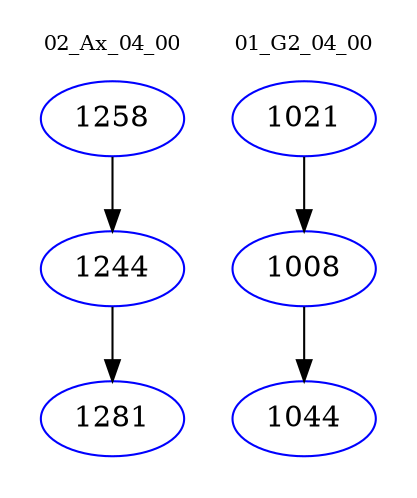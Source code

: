 digraph{
subgraph cluster_0 {
color = white
label = "02_Ax_04_00";
fontsize=10;
T0_1258 [label="1258", color="blue"]
T0_1258 -> T0_1244 [color="black"]
T0_1244 [label="1244", color="blue"]
T0_1244 -> T0_1281 [color="black"]
T0_1281 [label="1281", color="blue"]
}
subgraph cluster_1 {
color = white
label = "01_G2_04_00";
fontsize=10;
T1_1021 [label="1021", color="blue"]
T1_1021 -> T1_1008 [color="black"]
T1_1008 [label="1008", color="blue"]
T1_1008 -> T1_1044 [color="black"]
T1_1044 [label="1044", color="blue"]
}
}
